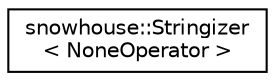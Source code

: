 digraph "Graphical Class Hierarchy"
{
 // INTERACTIVE_SVG=YES
  edge [fontname="Helvetica",fontsize="10",labelfontname="Helvetica",labelfontsize="10"];
  node [fontname="Helvetica",fontsize="10",shape=record];
  rankdir="LR";
  Node0 [label="snowhouse::Stringizer\l\< NoneOperator \>",height=0.2,width=0.4,color="black", fillcolor="white", style="filled",URL="$structsnowhouse_1_1Stringizer_3_01NoneOperator_01_4.html"];
}

